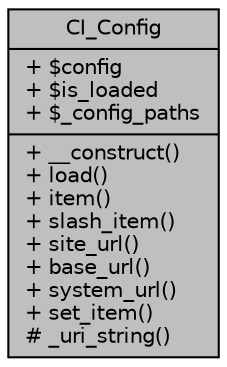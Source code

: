 digraph "CI_Config"
{
 // LATEX_PDF_SIZE
  edge [fontname="Helvetica",fontsize="10",labelfontname="Helvetica",labelfontsize="10"];
  node [fontname="Helvetica",fontsize="10",shape=record];
  Node2 [label="{CI_Config\n|+ $config\l+ $is_loaded\l+ $_config_paths\l|+ __construct()\l+ load()\l+ item()\l+ slash_item()\l+ site_url()\l+ base_url()\l+ system_url()\l+ set_item()\l# _uri_string()\l}",height=0.2,width=0.4,color="black", fillcolor="grey75", style="filled", fontcolor="black",tooltip=" "];
}
